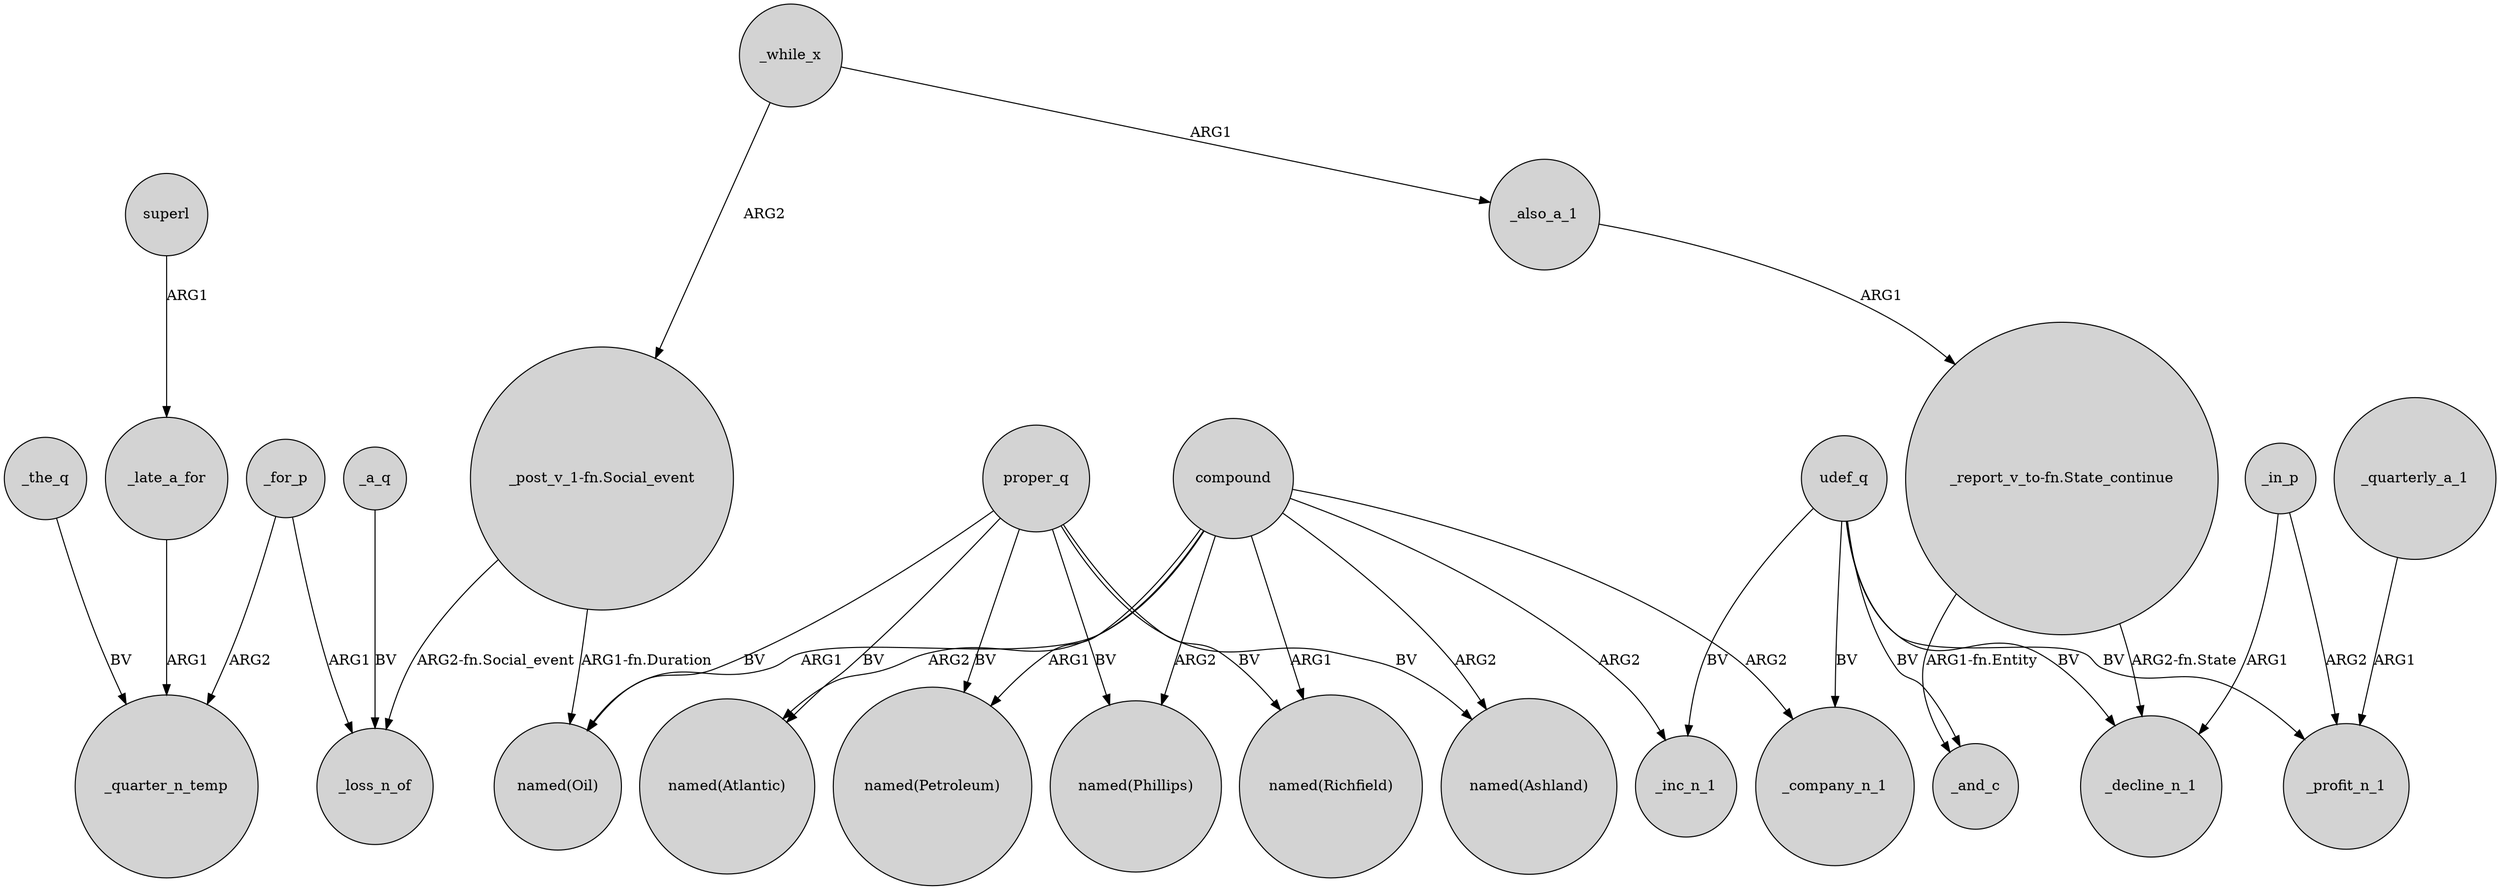 digraph {
	node [shape=circle style=filled]
	_late_a_for -> _quarter_n_temp [label=ARG1]
	"_post_v_1-fn.Social_event" -> _loss_n_of [label="ARG2-fn.Social_event"]
	_a_q -> _loss_n_of [label=BV]
	compound -> "named(Petroleum)" [label=ARG1]
	_also_a_1 -> "_report_v_to-fn.State_continue" [label=ARG1]
	udef_q -> _decline_n_1 [label=BV]
	"_report_v_to-fn.State_continue" -> _decline_n_1 [label="ARG2-fn.State"]
	"_post_v_1-fn.Social_event" -> "named(Oil)" [label="ARG1-fn.Duration"]
	proper_q -> "named(Atlantic)" [label=BV]
	compound -> _company_n_1 [label=ARG2]
	udef_q -> _company_n_1 [label=BV]
	proper_q -> "named(Petroleum)" [label=BV]
	_the_q -> _quarter_n_temp [label=BV]
	superl -> _late_a_for [label=ARG1]
	udef_q -> _profit_n_1 [label=BV]
	udef_q -> _and_c [label=BV]
	_in_p -> _decline_n_1 [label=ARG1]
	_in_p -> _profit_n_1 [label=ARG2]
	udef_q -> _inc_n_1 [label=BV]
	proper_q -> "named(Phillips)" [label=BV]
	compound -> _inc_n_1 [label=ARG2]
	_for_p -> _quarter_n_temp [label=ARG2]
	_for_p -> _loss_n_of [label=ARG1]
	_while_x -> "_post_v_1-fn.Social_event" [label=ARG2]
	"_report_v_to-fn.State_continue" -> _and_c [label="ARG1-fn.Entity"]
	proper_q -> "named(Richfield)" [label=BV]
	compound -> "named(Atlantic)" [label=ARG2]
	compound -> "named(Oil)" [label=ARG1]
	_quarterly_a_1 -> _profit_n_1 [label=ARG1]
	compound -> "named(Phillips)" [label=ARG2]
	compound -> "named(Richfield)" [label=ARG1]
	compound -> "named(Ashland)" [label=ARG2]
	proper_q -> "named(Oil)" [label=BV]
	_while_x -> _also_a_1 [label=ARG1]
	proper_q -> "named(Ashland)" [label=BV]
}
